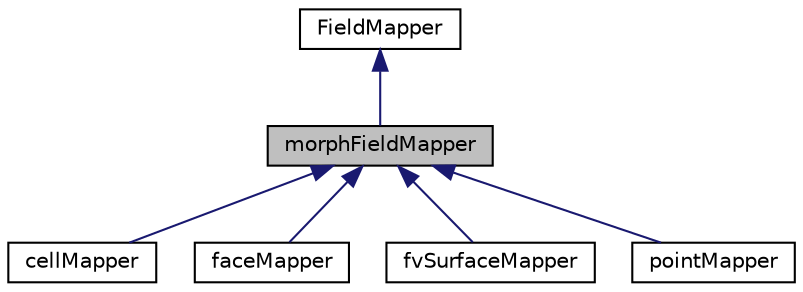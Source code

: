 digraph "morphFieldMapper"
{
  bgcolor="transparent";
  edge [fontname="Helvetica",fontsize="10",labelfontname="Helvetica",labelfontsize="10"];
  node [fontname="Helvetica",fontsize="10",shape=record];
  Node1 [label="morphFieldMapper",height=0.2,width=0.4,color="black", fillcolor="grey75", style="filled", fontcolor="black"];
  Node2 -> Node1 [dir="back",color="midnightblue",fontsize="10",style="solid",fontname="Helvetica"];
  Node2 [label="FieldMapper",height=0.2,width=0.4,color="black",URL="$a00775.html",tooltip="Abstract base class to hold the Field mapping addressing and weights. "];
  Node1 -> Node3 [dir="back",color="midnightblue",fontsize="10",style="solid",fontname="Helvetica"];
  Node3 [label="cellMapper",height=0.2,width=0.4,color="black",URL="$a00214.html",tooltip="This object provides mapping and fill-in information for cell data between the two meshes after the t..."];
  Node1 -> Node4 [dir="back",color="midnightblue",fontsize="10",style="solid",fontname="Helvetica"];
  Node4 [label="faceMapper",height=0.2,width=0.4,color="black",URL="$a00737.html",tooltip="This object provides mapping and fill-in information for face data between the two meshes after the t..."];
  Node1 -> Node5 [dir="back",color="midnightblue",fontsize="10",style="solid",fontname="Helvetica"];
  Node5 [label="fvSurfaceMapper",height=0.2,width=0.4,color="black",URL="$a00907.html",tooltip="FV surface mapper. "];
  Node1 -> Node6 [dir="back",color="midnightblue",fontsize="10",style="solid",fontname="Helvetica"];
  Node6 [label="pointMapper",height=0.2,width=0.4,color="black",URL="$a01925.html",tooltip="This object provides mapping and fill-in information for point data between the two meshes after the ..."];
}

